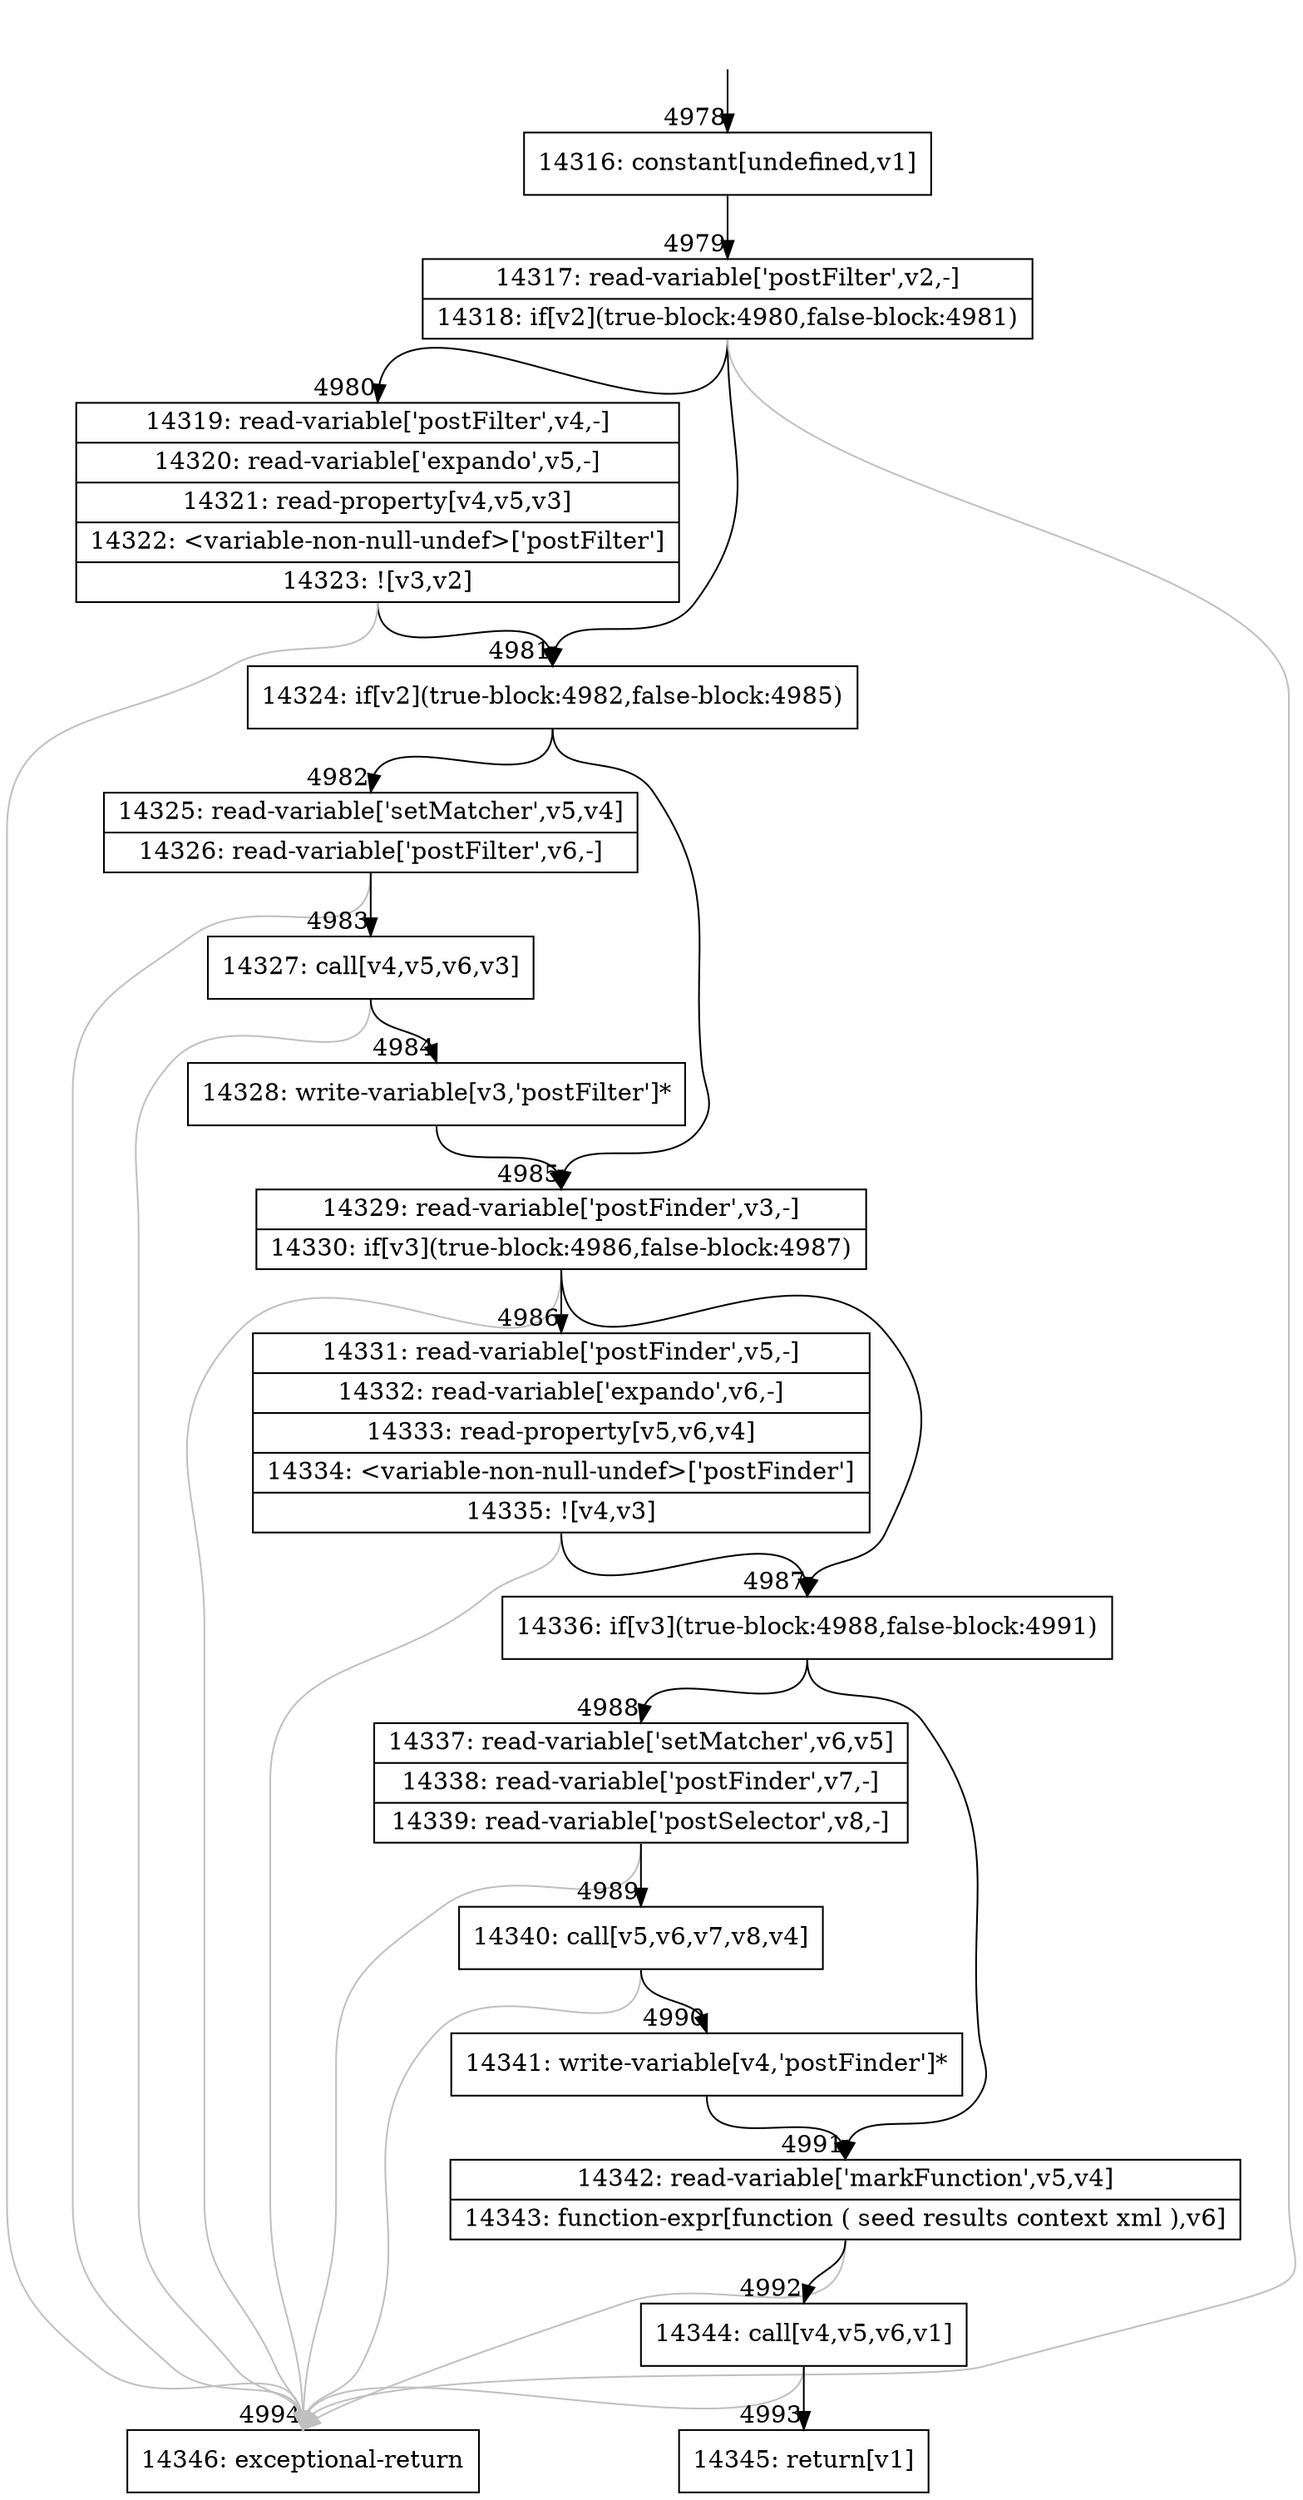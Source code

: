 digraph {
rankdir="TD"
BB_entry326[shape=none,label=""];
BB_entry326 -> BB4978 [tailport=s, headport=n, headlabel="    4978"]
BB4978 [shape=record label="{14316: constant[undefined,v1]}" ] 
BB4978 -> BB4979 [tailport=s, headport=n, headlabel="      4979"]
BB4979 [shape=record label="{14317: read-variable['postFilter',v2,-]|14318: if[v2](true-block:4980,false-block:4981)}" ] 
BB4979 -> BB4981 [tailport=s, headport=n, headlabel="      4981"]
BB4979 -> BB4980 [tailport=s, headport=n, headlabel="      4980"]
BB4979 -> BB4994 [tailport=s, headport=n, color=gray, headlabel="      4994"]
BB4980 [shape=record label="{14319: read-variable['postFilter',v4,-]|14320: read-variable['expando',v5,-]|14321: read-property[v4,v5,v3]|14322: \<variable-non-null-undef\>['postFilter']|14323: ![v3,v2]}" ] 
BB4980 -> BB4981 [tailport=s, headport=n]
BB4980 -> BB4994 [tailport=s, headport=n, color=gray]
BB4981 [shape=record label="{14324: if[v2](true-block:4982,false-block:4985)}" ] 
BB4981 -> BB4982 [tailport=s, headport=n, headlabel="      4982"]
BB4981 -> BB4985 [tailport=s, headport=n, headlabel="      4985"]
BB4982 [shape=record label="{14325: read-variable['setMatcher',v5,v4]|14326: read-variable['postFilter',v6,-]}" ] 
BB4982 -> BB4983 [tailport=s, headport=n, headlabel="      4983"]
BB4982 -> BB4994 [tailport=s, headport=n, color=gray]
BB4983 [shape=record label="{14327: call[v4,v5,v6,v3]}" ] 
BB4983 -> BB4984 [tailport=s, headport=n, headlabel="      4984"]
BB4983 -> BB4994 [tailport=s, headport=n, color=gray]
BB4984 [shape=record label="{14328: write-variable[v3,'postFilter']*}" ] 
BB4984 -> BB4985 [tailport=s, headport=n]
BB4985 [shape=record label="{14329: read-variable['postFinder',v3,-]|14330: if[v3](true-block:4986,false-block:4987)}" ] 
BB4985 -> BB4987 [tailport=s, headport=n, headlabel="      4987"]
BB4985 -> BB4986 [tailport=s, headport=n, headlabel="      4986"]
BB4985 -> BB4994 [tailport=s, headport=n, color=gray]
BB4986 [shape=record label="{14331: read-variable['postFinder',v5,-]|14332: read-variable['expando',v6,-]|14333: read-property[v5,v6,v4]|14334: \<variable-non-null-undef\>['postFinder']|14335: ![v4,v3]}" ] 
BB4986 -> BB4987 [tailport=s, headport=n]
BB4986 -> BB4994 [tailport=s, headport=n, color=gray]
BB4987 [shape=record label="{14336: if[v3](true-block:4988,false-block:4991)}" ] 
BB4987 -> BB4988 [tailport=s, headport=n, headlabel="      4988"]
BB4987 -> BB4991 [tailport=s, headport=n, headlabel="      4991"]
BB4988 [shape=record label="{14337: read-variable['setMatcher',v6,v5]|14338: read-variable['postFinder',v7,-]|14339: read-variable['postSelector',v8,-]}" ] 
BB4988 -> BB4989 [tailport=s, headport=n, headlabel="      4989"]
BB4988 -> BB4994 [tailport=s, headport=n, color=gray]
BB4989 [shape=record label="{14340: call[v5,v6,v7,v8,v4]}" ] 
BB4989 -> BB4990 [tailport=s, headport=n, headlabel="      4990"]
BB4989 -> BB4994 [tailport=s, headport=n, color=gray]
BB4990 [shape=record label="{14341: write-variable[v4,'postFinder']*}" ] 
BB4990 -> BB4991 [tailport=s, headport=n]
BB4991 [shape=record label="{14342: read-variable['markFunction',v5,v4]|14343: function-expr[function ( seed results context xml ),v6]}" ] 
BB4991 -> BB4992 [tailport=s, headport=n, headlabel="      4992"]
BB4991 -> BB4994 [tailport=s, headport=n, color=gray]
BB4992 [shape=record label="{14344: call[v4,v5,v6,v1]}" ] 
BB4992 -> BB4993 [tailport=s, headport=n, headlabel="      4993"]
BB4992 -> BB4994 [tailport=s, headport=n, color=gray]
BB4993 [shape=record label="{14345: return[v1]}" ] 
BB4994 [shape=record label="{14346: exceptional-return}" ] 
}
